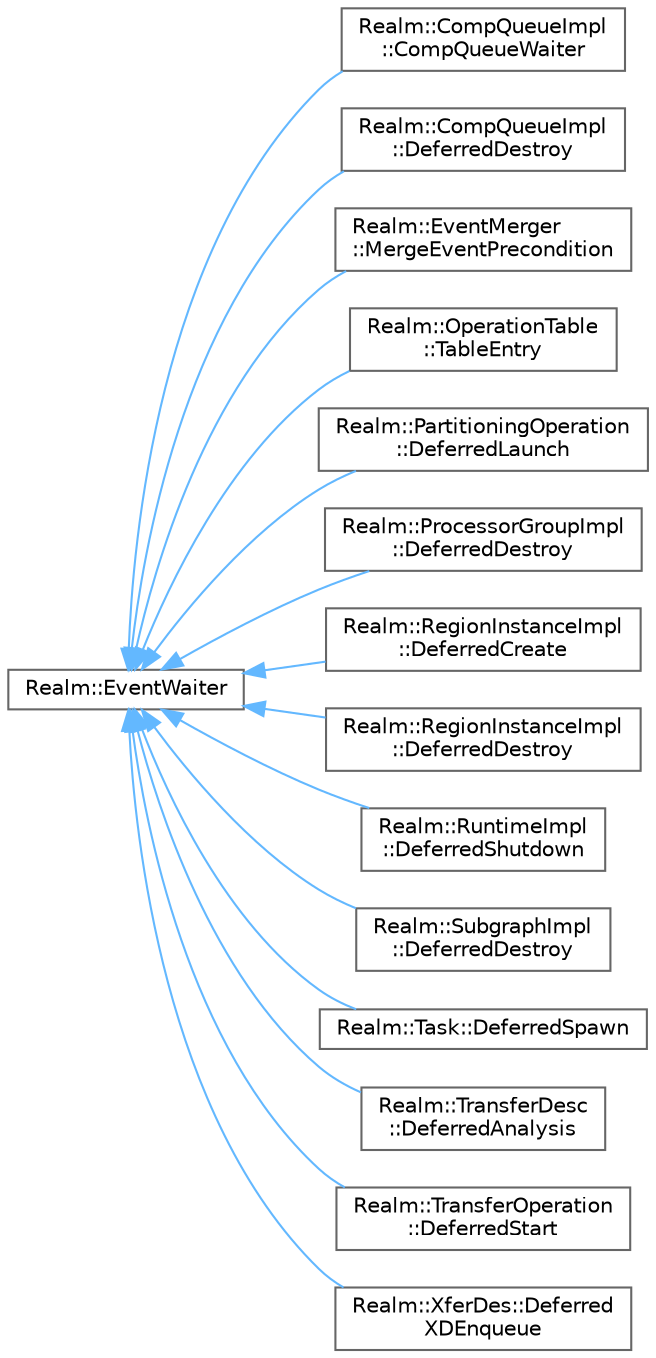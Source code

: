 digraph "Graphical Class Hierarchy"
{
 // LATEX_PDF_SIZE
  bgcolor="transparent";
  edge [fontname=Helvetica,fontsize=10,labelfontname=Helvetica,labelfontsize=10];
  node [fontname=Helvetica,fontsize=10,shape=box,height=0.2,width=0.4];
  rankdir="LR";
  Node0 [id="Node000000",label="Realm::EventWaiter",height=0.2,width=0.4,color="grey40", fillcolor="white", style="filled",URL="$classRealm_1_1EventWaiter.html",tooltip=" "];
  Node0 -> Node1 [id="edge127_Node000000_Node000001",dir="back",color="steelblue1",style="solid",tooltip=" "];
  Node1 [id="Node000001",label="Realm::CompQueueImpl\l::CompQueueWaiter",height=0.2,width=0.4,color="grey40", fillcolor="white", style="filled",URL="$classRealm_1_1CompQueueImpl_1_1CompQueueWaiter.html",tooltip=" "];
  Node0 -> Node2 [id="edge128_Node000000_Node000002",dir="back",color="steelblue1",style="solid",tooltip=" "];
  Node2 [id="Node000002",label="Realm::CompQueueImpl\l::DeferredDestroy",height=0.2,width=0.4,color="grey40", fillcolor="white", style="filled",URL="$classRealm_1_1CompQueueImpl_1_1DeferredDestroy.html",tooltip=" "];
  Node0 -> Node3 [id="edge129_Node000000_Node000003",dir="back",color="steelblue1",style="solid",tooltip=" "];
  Node3 [id="Node000003",label="Realm::EventMerger\l::MergeEventPrecondition",height=0.2,width=0.4,color="grey40", fillcolor="white", style="filled",URL="$classRealm_1_1EventMerger_1_1MergeEventPrecondition.html",tooltip=" "];
  Node0 -> Node4 [id="edge130_Node000000_Node000004",dir="back",color="steelblue1",style="solid",tooltip=" "];
  Node4 [id="Node000004",label="Realm::OperationTable\l::TableEntry",height=0.2,width=0.4,color="grey40", fillcolor="white", style="filled",URL="$structRealm_1_1OperationTable_1_1TableEntry.html",tooltip=" "];
  Node0 -> Node5 [id="edge131_Node000000_Node000005",dir="back",color="steelblue1",style="solid",tooltip=" "];
  Node5 [id="Node000005",label="Realm::PartitioningOperation\l::DeferredLaunch",height=0.2,width=0.4,color="grey40", fillcolor="white", style="filled",URL="$classRealm_1_1PartitioningOperation_1_1DeferredLaunch.html",tooltip=" "];
  Node0 -> Node6 [id="edge132_Node000000_Node000006",dir="back",color="steelblue1",style="solid",tooltip=" "];
  Node6 [id="Node000006",label="Realm::ProcessorGroupImpl\l::DeferredDestroy",height=0.2,width=0.4,color="grey40", fillcolor="white", style="filled",URL="$classRealm_1_1ProcessorGroupImpl_1_1DeferredDestroy.html",tooltip=" "];
  Node0 -> Node7 [id="edge133_Node000000_Node000007",dir="back",color="steelblue1",style="solid",tooltip=" "];
  Node7 [id="Node000007",label="Realm::RegionInstanceImpl\l::DeferredCreate",height=0.2,width=0.4,color="grey40", fillcolor="white", style="filled",URL="$classRealm_1_1RegionInstanceImpl_1_1DeferredCreate.html",tooltip=" "];
  Node0 -> Node8 [id="edge134_Node000000_Node000008",dir="back",color="steelblue1",style="solid",tooltip=" "];
  Node8 [id="Node000008",label="Realm::RegionInstanceImpl\l::DeferredDestroy",height=0.2,width=0.4,color="grey40", fillcolor="white", style="filled",URL="$classRealm_1_1RegionInstanceImpl_1_1DeferredDestroy.html",tooltip=" "];
  Node0 -> Node9 [id="edge135_Node000000_Node000009",dir="back",color="steelblue1",style="solid",tooltip=" "];
  Node9 [id="Node000009",label="Realm::RuntimeImpl\l::DeferredShutdown",height=0.2,width=0.4,color="grey40", fillcolor="white", style="filled",URL="$classRealm_1_1RuntimeImpl_1_1DeferredShutdown.html",tooltip=" "];
  Node0 -> Node10 [id="edge136_Node000000_Node000010",dir="back",color="steelblue1",style="solid",tooltip=" "];
  Node10 [id="Node000010",label="Realm::SubgraphImpl\l::DeferredDestroy",height=0.2,width=0.4,color="grey40", fillcolor="white", style="filled",URL="$classRealm_1_1SubgraphImpl_1_1DeferredDestroy.html",tooltip=" "];
  Node0 -> Node11 [id="edge137_Node000000_Node000011",dir="back",color="steelblue1",style="solid",tooltip=" "];
  Node11 [id="Node000011",label="Realm::Task::DeferredSpawn",height=0.2,width=0.4,color="grey40", fillcolor="white", style="filled",URL="$classRealm_1_1Task_1_1DeferredSpawn.html",tooltip=" "];
  Node0 -> Node12 [id="edge138_Node000000_Node000012",dir="back",color="steelblue1",style="solid",tooltip=" "];
  Node12 [id="Node000012",label="Realm::TransferDesc\l::DeferredAnalysis",height=0.2,width=0.4,color="grey40", fillcolor="white", style="filled",URL="$classRealm_1_1TransferDesc_1_1DeferredAnalysis.html",tooltip=" "];
  Node0 -> Node13 [id="edge139_Node000000_Node000013",dir="back",color="steelblue1",style="solid",tooltip=" "];
  Node13 [id="Node000013",label="Realm::TransferOperation\l::DeferredStart",height=0.2,width=0.4,color="grey40", fillcolor="white", style="filled",URL="$classRealm_1_1TransferOperation_1_1DeferredStart.html",tooltip=" "];
  Node0 -> Node14 [id="edge140_Node000000_Node000014",dir="back",color="steelblue1",style="solid",tooltip=" "];
  Node14 [id="Node000014",label="Realm::XferDes::Deferred\lXDEnqueue",height=0.2,width=0.4,color="grey40", fillcolor="white", style="filled",URL="$classRealm_1_1XferDes_1_1DeferredXDEnqueue.html",tooltip=" "];
}
